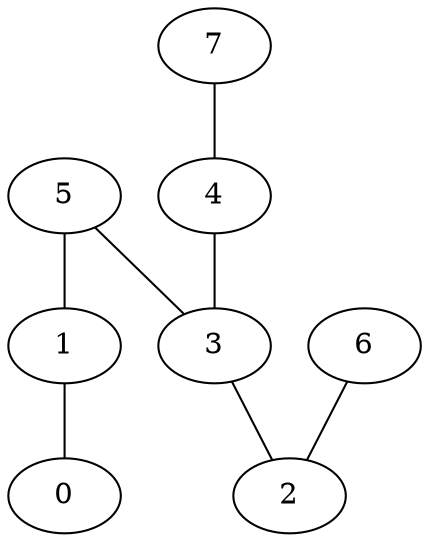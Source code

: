 graph {
    0 [ label = "0" ]
    1 [ label = "1" ]
    2 [ label = "2" ]
    3 [ label = "3" ]
    4 [ label = "4" ]
    5 [ label = "5" ]
    6 [ label = "6" ]
    7 [ label = "7" ]
    1 -- 0 [ ]
    3 -- 2 [ ]
    5 -- 1 [ ]
    4 -- 3 [ ]
    7 -- 4 [ ]
    6 -- 2 [ ]
    5 -- 3 [ ]
}
